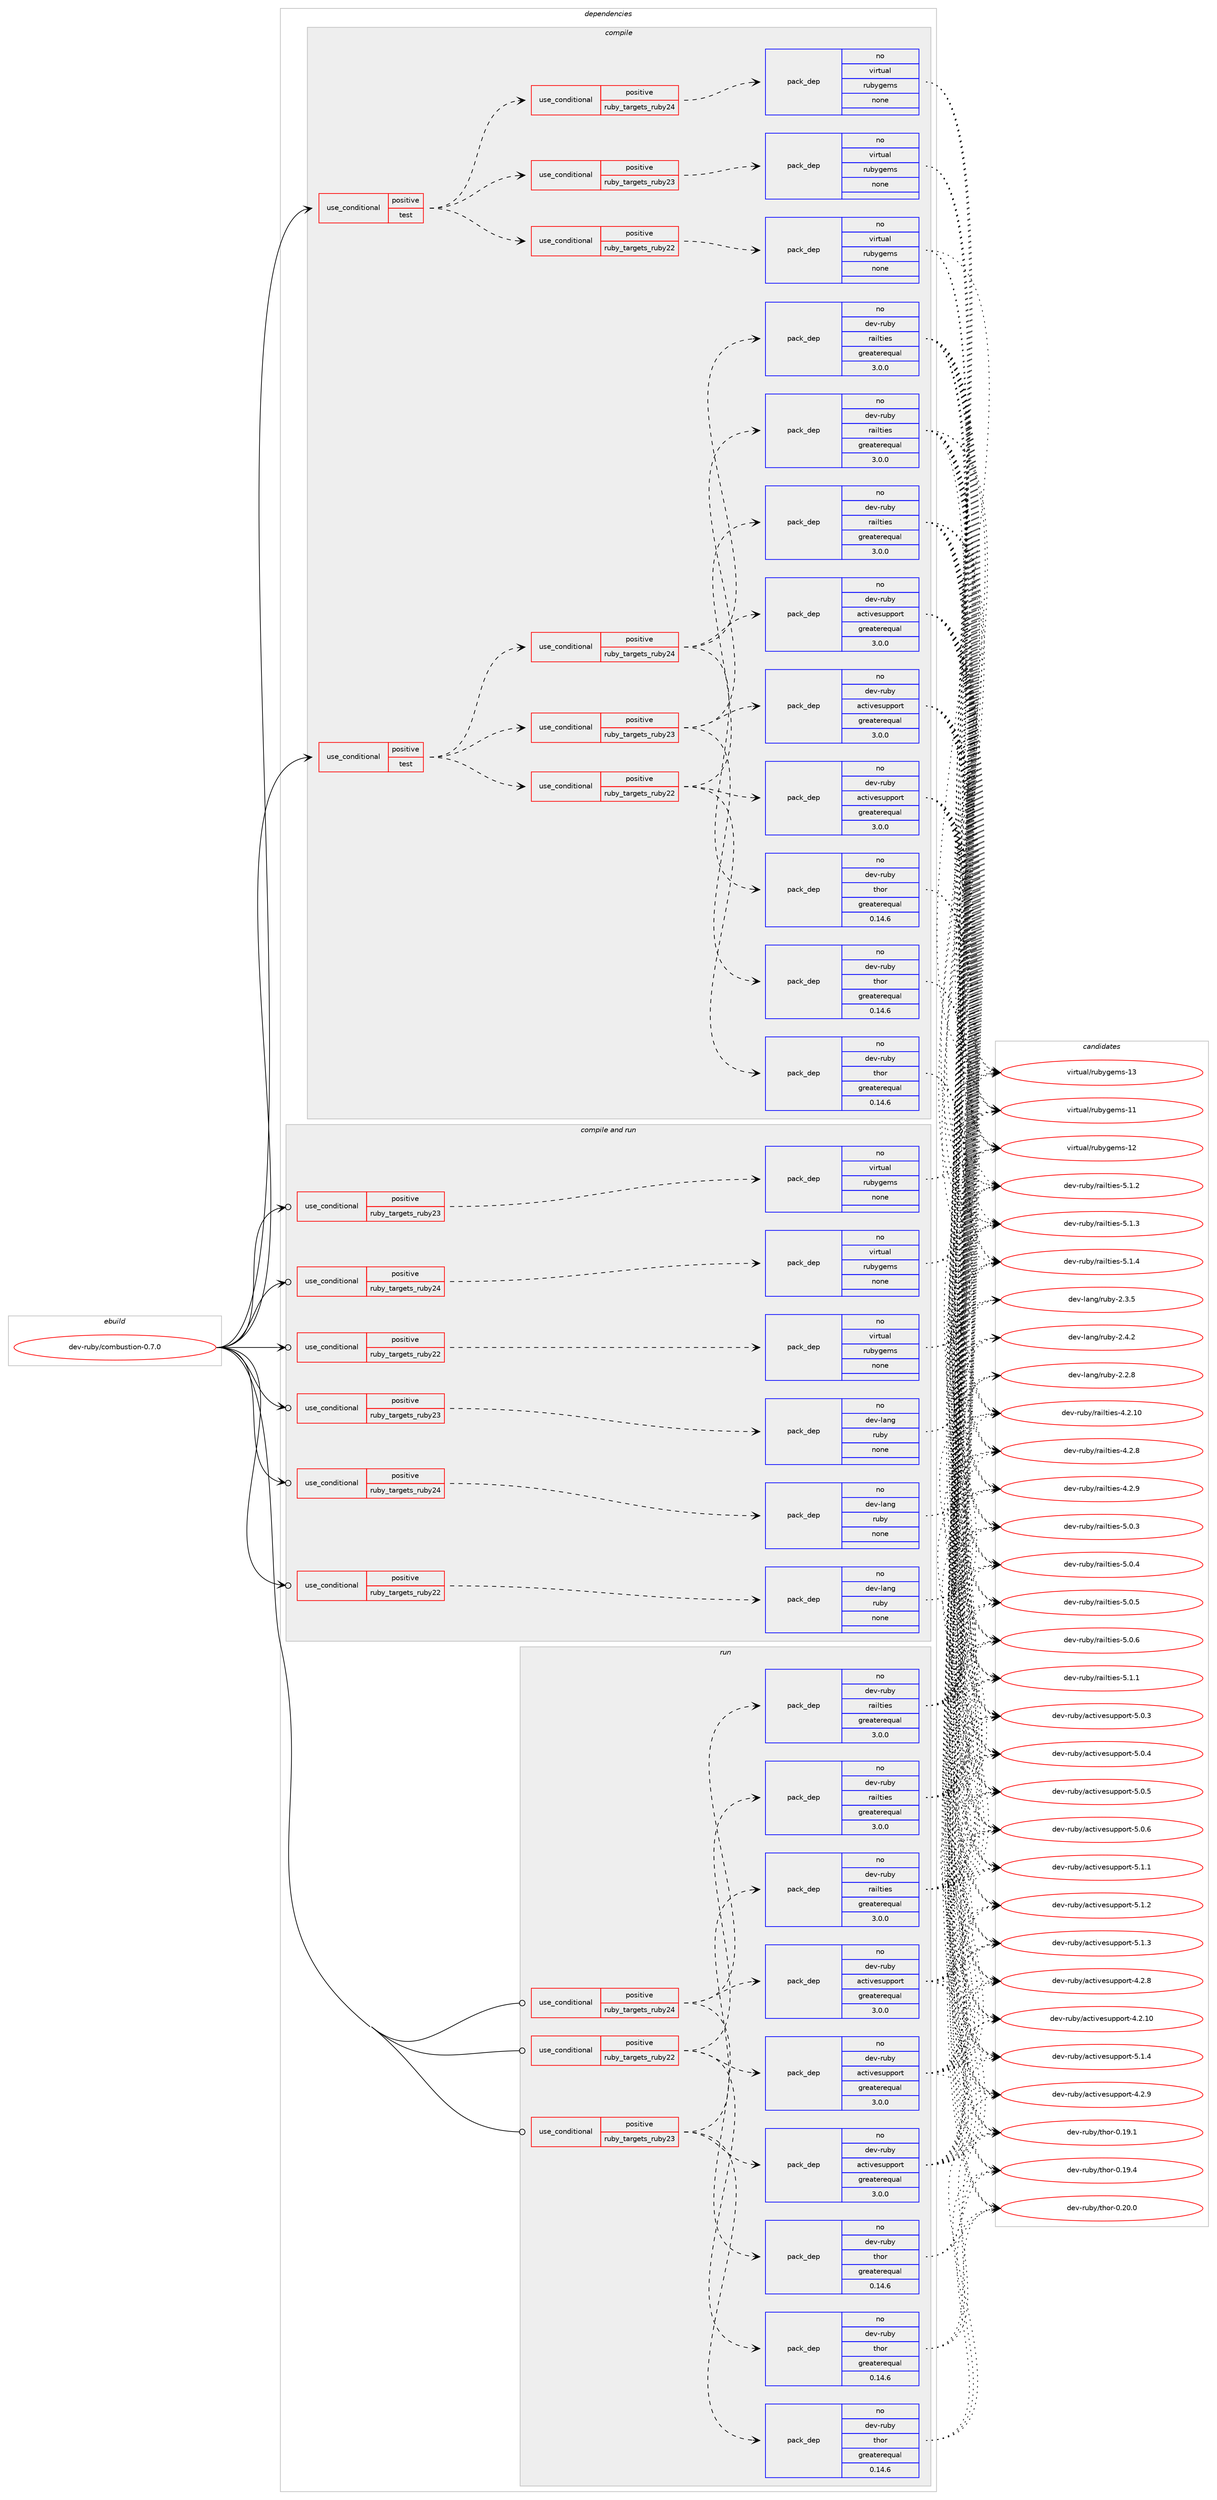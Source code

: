 digraph prolog {

# *************
# Graph options
# *************

newrank=true;
concentrate=true;
compound=true;
graph [rankdir=LR,fontname=Helvetica,fontsize=10,ranksep=1.5];#, ranksep=2.5, nodesep=0.2];
edge  [arrowhead=vee];
node  [fontname=Helvetica,fontsize=10];

# **********
# The ebuild
# **********

subgraph cluster_leftcol {
color=gray;
rank=same;
label=<<i>ebuild</i>>;
id [label="dev-ruby/combustion-0.7.0", color=red, width=4, href="../dev-ruby/combustion-0.7.0.svg"];
}

# ****************
# The dependencies
# ****************

subgraph cluster_midcol {
color=gray;
label=<<i>dependencies</i>>;
subgraph cluster_compile {
fillcolor="#eeeeee";
style=filled;
label=<<i>compile</i>>;
subgraph cond54588 {
dependency233951 [label=<<TABLE BORDER="0" CELLBORDER="1" CELLSPACING="0" CELLPADDING="4"><TR><TD ROWSPAN="3" CELLPADDING="10">use_conditional</TD></TR><TR><TD>positive</TD></TR><TR><TD>test</TD></TR></TABLE>>, shape=none, color=red];
subgraph cond54589 {
dependency233952 [label=<<TABLE BORDER="0" CELLBORDER="1" CELLSPACING="0" CELLPADDING="4"><TR><TD ROWSPAN="3" CELLPADDING="10">use_conditional</TD></TR><TR><TD>positive</TD></TR><TR><TD>ruby_targets_ruby22</TD></TR></TABLE>>, shape=none, color=red];
subgraph pack175289 {
dependency233953 [label=<<TABLE BORDER="0" CELLBORDER="1" CELLSPACING="0" CELLPADDING="4" WIDTH="220"><TR><TD ROWSPAN="6" CELLPADDING="30">pack_dep</TD></TR><TR><TD WIDTH="110">no</TD></TR><TR><TD>dev-ruby</TD></TR><TR><TD>activesupport</TD></TR><TR><TD>greaterequal</TD></TR><TR><TD>3.0.0</TD></TR></TABLE>>, shape=none, color=blue];
}
dependency233952:e -> dependency233953:w [weight=20,style="dashed",arrowhead="vee"];
subgraph pack175290 {
dependency233954 [label=<<TABLE BORDER="0" CELLBORDER="1" CELLSPACING="0" CELLPADDING="4" WIDTH="220"><TR><TD ROWSPAN="6" CELLPADDING="30">pack_dep</TD></TR><TR><TD WIDTH="110">no</TD></TR><TR><TD>dev-ruby</TD></TR><TR><TD>railties</TD></TR><TR><TD>greaterequal</TD></TR><TR><TD>3.0.0</TD></TR></TABLE>>, shape=none, color=blue];
}
dependency233952:e -> dependency233954:w [weight=20,style="dashed",arrowhead="vee"];
subgraph pack175291 {
dependency233955 [label=<<TABLE BORDER="0" CELLBORDER="1" CELLSPACING="0" CELLPADDING="4" WIDTH="220"><TR><TD ROWSPAN="6" CELLPADDING="30">pack_dep</TD></TR><TR><TD WIDTH="110">no</TD></TR><TR><TD>dev-ruby</TD></TR><TR><TD>thor</TD></TR><TR><TD>greaterequal</TD></TR><TR><TD>0.14.6</TD></TR></TABLE>>, shape=none, color=blue];
}
dependency233952:e -> dependency233955:w [weight=20,style="dashed",arrowhead="vee"];
}
dependency233951:e -> dependency233952:w [weight=20,style="dashed",arrowhead="vee"];
subgraph cond54590 {
dependency233956 [label=<<TABLE BORDER="0" CELLBORDER="1" CELLSPACING="0" CELLPADDING="4"><TR><TD ROWSPAN="3" CELLPADDING="10">use_conditional</TD></TR><TR><TD>positive</TD></TR><TR><TD>ruby_targets_ruby23</TD></TR></TABLE>>, shape=none, color=red];
subgraph pack175292 {
dependency233957 [label=<<TABLE BORDER="0" CELLBORDER="1" CELLSPACING="0" CELLPADDING="4" WIDTH="220"><TR><TD ROWSPAN="6" CELLPADDING="30">pack_dep</TD></TR><TR><TD WIDTH="110">no</TD></TR><TR><TD>dev-ruby</TD></TR><TR><TD>activesupport</TD></TR><TR><TD>greaterequal</TD></TR><TR><TD>3.0.0</TD></TR></TABLE>>, shape=none, color=blue];
}
dependency233956:e -> dependency233957:w [weight=20,style="dashed",arrowhead="vee"];
subgraph pack175293 {
dependency233958 [label=<<TABLE BORDER="0" CELLBORDER="1" CELLSPACING="0" CELLPADDING="4" WIDTH="220"><TR><TD ROWSPAN="6" CELLPADDING="30">pack_dep</TD></TR><TR><TD WIDTH="110">no</TD></TR><TR><TD>dev-ruby</TD></TR><TR><TD>railties</TD></TR><TR><TD>greaterequal</TD></TR><TR><TD>3.0.0</TD></TR></TABLE>>, shape=none, color=blue];
}
dependency233956:e -> dependency233958:w [weight=20,style="dashed",arrowhead="vee"];
subgraph pack175294 {
dependency233959 [label=<<TABLE BORDER="0" CELLBORDER="1" CELLSPACING="0" CELLPADDING="4" WIDTH="220"><TR><TD ROWSPAN="6" CELLPADDING="30">pack_dep</TD></TR><TR><TD WIDTH="110">no</TD></TR><TR><TD>dev-ruby</TD></TR><TR><TD>thor</TD></TR><TR><TD>greaterequal</TD></TR><TR><TD>0.14.6</TD></TR></TABLE>>, shape=none, color=blue];
}
dependency233956:e -> dependency233959:w [weight=20,style="dashed",arrowhead="vee"];
}
dependency233951:e -> dependency233956:w [weight=20,style="dashed",arrowhead="vee"];
subgraph cond54591 {
dependency233960 [label=<<TABLE BORDER="0" CELLBORDER="1" CELLSPACING="0" CELLPADDING="4"><TR><TD ROWSPAN="3" CELLPADDING="10">use_conditional</TD></TR><TR><TD>positive</TD></TR><TR><TD>ruby_targets_ruby24</TD></TR></TABLE>>, shape=none, color=red];
subgraph pack175295 {
dependency233961 [label=<<TABLE BORDER="0" CELLBORDER="1" CELLSPACING="0" CELLPADDING="4" WIDTH="220"><TR><TD ROWSPAN="6" CELLPADDING="30">pack_dep</TD></TR><TR><TD WIDTH="110">no</TD></TR><TR><TD>dev-ruby</TD></TR><TR><TD>activesupport</TD></TR><TR><TD>greaterequal</TD></TR><TR><TD>3.0.0</TD></TR></TABLE>>, shape=none, color=blue];
}
dependency233960:e -> dependency233961:w [weight=20,style="dashed",arrowhead="vee"];
subgraph pack175296 {
dependency233962 [label=<<TABLE BORDER="0" CELLBORDER="1" CELLSPACING="0" CELLPADDING="4" WIDTH="220"><TR><TD ROWSPAN="6" CELLPADDING="30">pack_dep</TD></TR><TR><TD WIDTH="110">no</TD></TR><TR><TD>dev-ruby</TD></TR><TR><TD>railties</TD></TR><TR><TD>greaterequal</TD></TR><TR><TD>3.0.0</TD></TR></TABLE>>, shape=none, color=blue];
}
dependency233960:e -> dependency233962:w [weight=20,style="dashed",arrowhead="vee"];
subgraph pack175297 {
dependency233963 [label=<<TABLE BORDER="0" CELLBORDER="1" CELLSPACING="0" CELLPADDING="4" WIDTH="220"><TR><TD ROWSPAN="6" CELLPADDING="30">pack_dep</TD></TR><TR><TD WIDTH="110">no</TD></TR><TR><TD>dev-ruby</TD></TR><TR><TD>thor</TD></TR><TR><TD>greaterequal</TD></TR><TR><TD>0.14.6</TD></TR></TABLE>>, shape=none, color=blue];
}
dependency233960:e -> dependency233963:w [weight=20,style="dashed",arrowhead="vee"];
}
dependency233951:e -> dependency233960:w [weight=20,style="dashed",arrowhead="vee"];
}
id:e -> dependency233951:w [weight=20,style="solid",arrowhead="vee"];
subgraph cond54592 {
dependency233964 [label=<<TABLE BORDER="0" CELLBORDER="1" CELLSPACING="0" CELLPADDING="4"><TR><TD ROWSPAN="3" CELLPADDING="10">use_conditional</TD></TR><TR><TD>positive</TD></TR><TR><TD>test</TD></TR></TABLE>>, shape=none, color=red];
subgraph cond54593 {
dependency233965 [label=<<TABLE BORDER="0" CELLBORDER="1" CELLSPACING="0" CELLPADDING="4"><TR><TD ROWSPAN="3" CELLPADDING="10">use_conditional</TD></TR><TR><TD>positive</TD></TR><TR><TD>ruby_targets_ruby22</TD></TR></TABLE>>, shape=none, color=red];
subgraph pack175298 {
dependency233966 [label=<<TABLE BORDER="0" CELLBORDER="1" CELLSPACING="0" CELLPADDING="4" WIDTH="220"><TR><TD ROWSPAN="6" CELLPADDING="30">pack_dep</TD></TR><TR><TD WIDTH="110">no</TD></TR><TR><TD>virtual</TD></TR><TR><TD>rubygems</TD></TR><TR><TD>none</TD></TR><TR><TD></TD></TR></TABLE>>, shape=none, color=blue];
}
dependency233965:e -> dependency233966:w [weight=20,style="dashed",arrowhead="vee"];
}
dependency233964:e -> dependency233965:w [weight=20,style="dashed",arrowhead="vee"];
subgraph cond54594 {
dependency233967 [label=<<TABLE BORDER="0" CELLBORDER="1" CELLSPACING="0" CELLPADDING="4"><TR><TD ROWSPAN="3" CELLPADDING="10">use_conditional</TD></TR><TR><TD>positive</TD></TR><TR><TD>ruby_targets_ruby23</TD></TR></TABLE>>, shape=none, color=red];
subgraph pack175299 {
dependency233968 [label=<<TABLE BORDER="0" CELLBORDER="1" CELLSPACING="0" CELLPADDING="4" WIDTH="220"><TR><TD ROWSPAN="6" CELLPADDING="30">pack_dep</TD></TR><TR><TD WIDTH="110">no</TD></TR><TR><TD>virtual</TD></TR><TR><TD>rubygems</TD></TR><TR><TD>none</TD></TR><TR><TD></TD></TR></TABLE>>, shape=none, color=blue];
}
dependency233967:e -> dependency233968:w [weight=20,style="dashed",arrowhead="vee"];
}
dependency233964:e -> dependency233967:w [weight=20,style="dashed",arrowhead="vee"];
subgraph cond54595 {
dependency233969 [label=<<TABLE BORDER="0" CELLBORDER="1" CELLSPACING="0" CELLPADDING="4"><TR><TD ROWSPAN="3" CELLPADDING="10">use_conditional</TD></TR><TR><TD>positive</TD></TR><TR><TD>ruby_targets_ruby24</TD></TR></TABLE>>, shape=none, color=red];
subgraph pack175300 {
dependency233970 [label=<<TABLE BORDER="0" CELLBORDER="1" CELLSPACING="0" CELLPADDING="4" WIDTH="220"><TR><TD ROWSPAN="6" CELLPADDING="30">pack_dep</TD></TR><TR><TD WIDTH="110">no</TD></TR><TR><TD>virtual</TD></TR><TR><TD>rubygems</TD></TR><TR><TD>none</TD></TR><TR><TD></TD></TR></TABLE>>, shape=none, color=blue];
}
dependency233969:e -> dependency233970:w [weight=20,style="dashed",arrowhead="vee"];
}
dependency233964:e -> dependency233969:w [weight=20,style="dashed",arrowhead="vee"];
}
id:e -> dependency233964:w [weight=20,style="solid",arrowhead="vee"];
}
subgraph cluster_compileandrun {
fillcolor="#eeeeee";
style=filled;
label=<<i>compile and run</i>>;
subgraph cond54596 {
dependency233971 [label=<<TABLE BORDER="0" CELLBORDER="1" CELLSPACING="0" CELLPADDING="4"><TR><TD ROWSPAN="3" CELLPADDING="10">use_conditional</TD></TR><TR><TD>positive</TD></TR><TR><TD>ruby_targets_ruby22</TD></TR></TABLE>>, shape=none, color=red];
subgraph pack175301 {
dependency233972 [label=<<TABLE BORDER="0" CELLBORDER="1" CELLSPACING="0" CELLPADDING="4" WIDTH="220"><TR><TD ROWSPAN="6" CELLPADDING="30">pack_dep</TD></TR><TR><TD WIDTH="110">no</TD></TR><TR><TD>dev-lang</TD></TR><TR><TD>ruby</TD></TR><TR><TD>none</TD></TR><TR><TD></TD></TR></TABLE>>, shape=none, color=blue];
}
dependency233971:e -> dependency233972:w [weight=20,style="dashed",arrowhead="vee"];
}
id:e -> dependency233971:w [weight=20,style="solid",arrowhead="odotvee"];
subgraph cond54597 {
dependency233973 [label=<<TABLE BORDER="0" CELLBORDER="1" CELLSPACING="0" CELLPADDING="4"><TR><TD ROWSPAN="3" CELLPADDING="10">use_conditional</TD></TR><TR><TD>positive</TD></TR><TR><TD>ruby_targets_ruby22</TD></TR></TABLE>>, shape=none, color=red];
subgraph pack175302 {
dependency233974 [label=<<TABLE BORDER="0" CELLBORDER="1" CELLSPACING="0" CELLPADDING="4" WIDTH="220"><TR><TD ROWSPAN="6" CELLPADDING="30">pack_dep</TD></TR><TR><TD WIDTH="110">no</TD></TR><TR><TD>virtual</TD></TR><TR><TD>rubygems</TD></TR><TR><TD>none</TD></TR><TR><TD></TD></TR></TABLE>>, shape=none, color=blue];
}
dependency233973:e -> dependency233974:w [weight=20,style="dashed",arrowhead="vee"];
}
id:e -> dependency233973:w [weight=20,style="solid",arrowhead="odotvee"];
subgraph cond54598 {
dependency233975 [label=<<TABLE BORDER="0" CELLBORDER="1" CELLSPACING="0" CELLPADDING="4"><TR><TD ROWSPAN="3" CELLPADDING="10">use_conditional</TD></TR><TR><TD>positive</TD></TR><TR><TD>ruby_targets_ruby23</TD></TR></TABLE>>, shape=none, color=red];
subgraph pack175303 {
dependency233976 [label=<<TABLE BORDER="0" CELLBORDER="1" CELLSPACING="0" CELLPADDING="4" WIDTH="220"><TR><TD ROWSPAN="6" CELLPADDING="30">pack_dep</TD></TR><TR><TD WIDTH="110">no</TD></TR><TR><TD>dev-lang</TD></TR><TR><TD>ruby</TD></TR><TR><TD>none</TD></TR><TR><TD></TD></TR></TABLE>>, shape=none, color=blue];
}
dependency233975:e -> dependency233976:w [weight=20,style="dashed",arrowhead="vee"];
}
id:e -> dependency233975:w [weight=20,style="solid",arrowhead="odotvee"];
subgraph cond54599 {
dependency233977 [label=<<TABLE BORDER="0" CELLBORDER="1" CELLSPACING="0" CELLPADDING="4"><TR><TD ROWSPAN="3" CELLPADDING="10">use_conditional</TD></TR><TR><TD>positive</TD></TR><TR><TD>ruby_targets_ruby23</TD></TR></TABLE>>, shape=none, color=red];
subgraph pack175304 {
dependency233978 [label=<<TABLE BORDER="0" CELLBORDER="1" CELLSPACING="0" CELLPADDING="4" WIDTH="220"><TR><TD ROWSPAN="6" CELLPADDING="30">pack_dep</TD></TR><TR><TD WIDTH="110">no</TD></TR><TR><TD>virtual</TD></TR><TR><TD>rubygems</TD></TR><TR><TD>none</TD></TR><TR><TD></TD></TR></TABLE>>, shape=none, color=blue];
}
dependency233977:e -> dependency233978:w [weight=20,style="dashed",arrowhead="vee"];
}
id:e -> dependency233977:w [weight=20,style="solid",arrowhead="odotvee"];
subgraph cond54600 {
dependency233979 [label=<<TABLE BORDER="0" CELLBORDER="1" CELLSPACING="0" CELLPADDING="4"><TR><TD ROWSPAN="3" CELLPADDING="10">use_conditional</TD></TR><TR><TD>positive</TD></TR><TR><TD>ruby_targets_ruby24</TD></TR></TABLE>>, shape=none, color=red];
subgraph pack175305 {
dependency233980 [label=<<TABLE BORDER="0" CELLBORDER="1" CELLSPACING="0" CELLPADDING="4" WIDTH="220"><TR><TD ROWSPAN="6" CELLPADDING="30">pack_dep</TD></TR><TR><TD WIDTH="110">no</TD></TR><TR><TD>dev-lang</TD></TR><TR><TD>ruby</TD></TR><TR><TD>none</TD></TR><TR><TD></TD></TR></TABLE>>, shape=none, color=blue];
}
dependency233979:e -> dependency233980:w [weight=20,style="dashed",arrowhead="vee"];
}
id:e -> dependency233979:w [weight=20,style="solid",arrowhead="odotvee"];
subgraph cond54601 {
dependency233981 [label=<<TABLE BORDER="0" CELLBORDER="1" CELLSPACING="0" CELLPADDING="4"><TR><TD ROWSPAN="3" CELLPADDING="10">use_conditional</TD></TR><TR><TD>positive</TD></TR><TR><TD>ruby_targets_ruby24</TD></TR></TABLE>>, shape=none, color=red];
subgraph pack175306 {
dependency233982 [label=<<TABLE BORDER="0" CELLBORDER="1" CELLSPACING="0" CELLPADDING="4" WIDTH="220"><TR><TD ROWSPAN="6" CELLPADDING="30">pack_dep</TD></TR><TR><TD WIDTH="110">no</TD></TR><TR><TD>virtual</TD></TR><TR><TD>rubygems</TD></TR><TR><TD>none</TD></TR><TR><TD></TD></TR></TABLE>>, shape=none, color=blue];
}
dependency233981:e -> dependency233982:w [weight=20,style="dashed",arrowhead="vee"];
}
id:e -> dependency233981:w [weight=20,style="solid",arrowhead="odotvee"];
}
subgraph cluster_run {
fillcolor="#eeeeee";
style=filled;
label=<<i>run</i>>;
subgraph cond54602 {
dependency233983 [label=<<TABLE BORDER="0" CELLBORDER="1" CELLSPACING="0" CELLPADDING="4"><TR><TD ROWSPAN="3" CELLPADDING="10">use_conditional</TD></TR><TR><TD>positive</TD></TR><TR><TD>ruby_targets_ruby22</TD></TR></TABLE>>, shape=none, color=red];
subgraph pack175307 {
dependency233984 [label=<<TABLE BORDER="0" CELLBORDER="1" CELLSPACING="0" CELLPADDING="4" WIDTH="220"><TR><TD ROWSPAN="6" CELLPADDING="30">pack_dep</TD></TR><TR><TD WIDTH="110">no</TD></TR><TR><TD>dev-ruby</TD></TR><TR><TD>activesupport</TD></TR><TR><TD>greaterequal</TD></TR><TR><TD>3.0.0</TD></TR></TABLE>>, shape=none, color=blue];
}
dependency233983:e -> dependency233984:w [weight=20,style="dashed",arrowhead="vee"];
subgraph pack175308 {
dependency233985 [label=<<TABLE BORDER="0" CELLBORDER="1" CELLSPACING="0" CELLPADDING="4" WIDTH="220"><TR><TD ROWSPAN="6" CELLPADDING="30">pack_dep</TD></TR><TR><TD WIDTH="110">no</TD></TR><TR><TD>dev-ruby</TD></TR><TR><TD>railties</TD></TR><TR><TD>greaterequal</TD></TR><TR><TD>3.0.0</TD></TR></TABLE>>, shape=none, color=blue];
}
dependency233983:e -> dependency233985:w [weight=20,style="dashed",arrowhead="vee"];
subgraph pack175309 {
dependency233986 [label=<<TABLE BORDER="0" CELLBORDER="1" CELLSPACING="0" CELLPADDING="4" WIDTH="220"><TR><TD ROWSPAN="6" CELLPADDING="30">pack_dep</TD></TR><TR><TD WIDTH="110">no</TD></TR><TR><TD>dev-ruby</TD></TR><TR><TD>thor</TD></TR><TR><TD>greaterequal</TD></TR><TR><TD>0.14.6</TD></TR></TABLE>>, shape=none, color=blue];
}
dependency233983:e -> dependency233986:w [weight=20,style="dashed",arrowhead="vee"];
}
id:e -> dependency233983:w [weight=20,style="solid",arrowhead="odot"];
subgraph cond54603 {
dependency233987 [label=<<TABLE BORDER="0" CELLBORDER="1" CELLSPACING="0" CELLPADDING="4"><TR><TD ROWSPAN="3" CELLPADDING="10">use_conditional</TD></TR><TR><TD>positive</TD></TR><TR><TD>ruby_targets_ruby23</TD></TR></TABLE>>, shape=none, color=red];
subgraph pack175310 {
dependency233988 [label=<<TABLE BORDER="0" CELLBORDER="1" CELLSPACING="0" CELLPADDING="4" WIDTH="220"><TR><TD ROWSPAN="6" CELLPADDING="30">pack_dep</TD></TR><TR><TD WIDTH="110">no</TD></TR><TR><TD>dev-ruby</TD></TR><TR><TD>activesupport</TD></TR><TR><TD>greaterequal</TD></TR><TR><TD>3.0.0</TD></TR></TABLE>>, shape=none, color=blue];
}
dependency233987:e -> dependency233988:w [weight=20,style="dashed",arrowhead="vee"];
subgraph pack175311 {
dependency233989 [label=<<TABLE BORDER="0" CELLBORDER="1" CELLSPACING="0" CELLPADDING="4" WIDTH="220"><TR><TD ROWSPAN="6" CELLPADDING="30">pack_dep</TD></TR><TR><TD WIDTH="110">no</TD></TR><TR><TD>dev-ruby</TD></TR><TR><TD>railties</TD></TR><TR><TD>greaterequal</TD></TR><TR><TD>3.0.0</TD></TR></TABLE>>, shape=none, color=blue];
}
dependency233987:e -> dependency233989:w [weight=20,style="dashed",arrowhead="vee"];
subgraph pack175312 {
dependency233990 [label=<<TABLE BORDER="0" CELLBORDER="1" CELLSPACING="0" CELLPADDING="4" WIDTH="220"><TR><TD ROWSPAN="6" CELLPADDING="30">pack_dep</TD></TR><TR><TD WIDTH="110">no</TD></TR><TR><TD>dev-ruby</TD></TR><TR><TD>thor</TD></TR><TR><TD>greaterequal</TD></TR><TR><TD>0.14.6</TD></TR></TABLE>>, shape=none, color=blue];
}
dependency233987:e -> dependency233990:w [weight=20,style="dashed",arrowhead="vee"];
}
id:e -> dependency233987:w [weight=20,style="solid",arrowhead="odot"];
subgraph cond54604 {
dependency233991 [label=<<TABLE BORDER="0" CELLBORDER="1" CELLSPACING="0" CELLPADDING="4"><TR><TD ROWSPAN="3" CELLPADDING="10">use_conditional</TD></TR><TR><TD>positive</TD></TR><TR><TD>ruby_targets_ruby24</TD></TR></TABLE>>, shape=none, color=red];
subgraph pack175313 {
dependency233992 [label=<<TABLE BORDER="0" CELLBORDER="1" CELLSPACING="0" CELLPADDING="4" WIDTH="220"><TR><TD ROWSPAN="6" CELLPADDING="30">pack_dep</TD></TR><TR><TD WIDTH="110">no</TD></TR><TR><TD>dev-ruby</TD></TR><TR><TD>activesupport</TD></TR><TR><TD>greaterequal</TD></TR><TR><TD>3.0.0</TD></TR></TABLE>>, shape=none, color=blue];
}
dependency233991:e -> dependency233992:w [weight=20,style="dashed",arrowhead="vee"];
subgraph pack175314 {
dependency233993 [label=<<TABLE BORDER="0" CELLBORDER="1" CELLSPACING="0" CELLPADDING="4" WIDTH="220"><TR><TD ROWSPAN="6" CELLPADDING="30">pack_dep</TD></TR><TR><TD WIDTH="110">no</TD></TR><TR><TD>dev-ruby</TD></TR><TR><TD>railties</TD></TR><TR><TD>greaterequal</TD></TR><TR><TD>3.0.0</TD></TR></TABLE>>, shape=none, color=blue];
}
dependency233991:e -> dependency233993:w [weight=20,style="dashed",arrowhead="vee"];
subgraph pack175315 {
dependency233994 [label=<<TABLE BORDER="0" CELLBORDER="1" CELLSPACING="0" CELLPADDING="4" WIDTH="220"><TR><TD ROWSPAN="6" CELLPADDING="30">pack_dep</TD></TR><TR><TD WIDTH="110">no</TD></TR><TR><TD>dev-ruby</TD></TR><TR><TD>thor</TD></TR><TR><TD>greaterequal</TD></TR><TR><TD>0.14.6</TD></TR></TABLE>>, shape=none, color=blue];
}
dependency233991:e -> dependency233994:w [weight=20,style="dashed",arrowhead="vee"];
}
id:e -> dependency233991:w [weight=20,style="solid",arrowhead="odot"];
}
}

# **************
# The candidates
# **************

subgraph cluster_choices {
rank=same;
color=gray;
label=<<i>candidates</i>>;

subgraph choice175289 {
color=black;
nodesep=1;
choice100101118451141179812147979911610511810111511711211211111411645524650464948 [label="dev-ruby/activesupport-4.2.10", color=red, width=4,href="../dev-ruby/activesupport-4.2.10.svg"];
choice1001011184511411798121479799116105118101115117112112111114116455246504656 [label="dev-ruby/activesupport-4.2.8", color=red, width=4,href="../dev-ruby/activesupport-4.2.8.svg"];
choice1001011184511411798121479799116105118101115117112112111114116455246504657 [label="dev-ruby/activesupport-4.2.9", color=red, width=4,href="../dev-ruby/activesupport-4.2.9.svg"];
choice1001011184511411798121479799116105118101115117112112111114116455346484651 [label="dev-ruby/activesupport-5.0.3", color=red, width=4,href="../dev-ruby/activesupport-5.0.3.svg"];
choice1001011184511411798121479799116105118101115117112112111114116455346484652 [label="dev-ruby/activesupport-5.0.4", color=red, width=4,href="../dev-ruby/activesupport-5.0.4.svg"];
choice1001011184511411798121479799116105118101115117112112111114116455346484653 [label="dev-ruby/activesupport-5.0.5", color=red, width=4,href="../dev-ruby/activesupport-5.0.5.svg"];
choice1001011184511411798121479799116105118101115117112112111114116455346484654 [label="dev-ruby/activesupport-5.0.6", color=red, width=4,href="../dev-ruby/activesupport-5.0.6.svg"];
choice1001011184511411798121479799116105118101115117112112111114116455346494649 [label="dev-ruby/activesupport-5.1.1", color=red, width=4,href="../dev-ruby/activesupport-5.1.1.svg"];
choice1001011184511411798121479799116105118101115117112112111114116455346494650 [label="dev-ruby/activesupport-5.1.2", color=red, width=4,href="../dev-ruby/activesupport-5.1.2.svg"];
choice1001011184511411798121479799116105118101115117112112111114116455346494651 [label="dev-ruby/activesupport-5.1.3", color=red, width=4,href="../dev-ruby/activesupport-5.1.3.svg"];
choice1001011184511411798121479799116105118101115117112112111114116455346494652 [label="dev-ruby/activesupport-5.1.4", color=red, width=4,href="../dev-ruby/activesupport-5.1.4.svg"];
dependency233953:e -> choice100101118451141179812147979911610511810111511711211211111411645524650464948:w [style=dotted,weight="100"];
dependency233953:e -> choice1001011184511411798121479799116105118101115117112112111114116455246504656:w [style=dotted,weight="100"];
dependency233953:e -> choice1001011184511411798121479799116105118101115117112112111114116455246504657:w [style=dotted,weight="100"];
dependency233953:e -> choice1001011184511411798121479799116105118101115117112112111114116455346484651:w [style=dotted,weight="100"];
dependency233953:e -> choice1001011184511411798121479799116105118101115117112112111114116455346484652:w [style=dotted,weight="100"];
dependency233953:e -> choice1001011184511411798121479799116105118101115117112112111114116455346484653:w [style=dotted,weight="100"];
dependency233953:e -> choice1001011184511411798121479799116105118101115117112112111114116455346484654:w [style=dotted,weight="100"];
dependency233953:e -> choice1001011184511411798121479799116105118101115117112112111114116455346494649:w [style=dotted,weight="100"];
dependency233953:e -> choice1001011184511411798121479799116105118101115117112112111114116455346494650:w [style=dotted,weight="100"];
dependency233953:e -> choice1001011184511411798121479799116105118101115117112112111114116455346494651:w [style=dotted,weight="100"];
dependency233953:e -> choice1001011184511411798121479799116105118101115117112112111114116455346494652:w [style=dotted,weight="100"];
}
subgraph choice175290 {
color=black;
nodesep=1;
choice1001011184511411798121471149710510811610510111545524650464948 [label="dev-ruby/railties-4.2.10", color=red, width=4,href="../dev-ruby/railties-4.2.10.svg"];
choice10010111845114117981214711497105108116105101115455246504656 [label="dev-ruby/railties-4.2.8", color=red, width=4,href="../dev-ruby/railties-4.2.8.svg"];
choice10010111845114117981214711497105108116105101115455246504657 [label="dev-ruby/railties-4.2.9", color=red, width=4,href="../dev-ruby/railties-4.2.9.svg"];
choice10010111845114117981214711497105108116105101115455346484651 [label="dev-ruby/railties-5.0.3", color=red, width=4,href="../dev-ruby/railties-5.0.3.svg"];
choice10010111845114117981214711497105108116105101115455346484652 [label="dev-ruby/railties-5.0.4", color=red, width=4,href="../dev-ruby/railties-5.0.4.svg"];
choice10010111845114117981214711497105108116105101115455346484653 [label="dev-ruby/railties-5.0.5", color=red, width=4,href="../dev-ruby/railties-5.0.5.svg"];
choice10010111845114117981214711497105108116105101115455346484654 [label="dev-ruby/railties-5.0.6", color=red, width=4,href="../dev-ruby/railties-5.0.6.svg"];
choice10010111845114117981214711497105108116105101115455346494649 [label="dev-ruby/railties-5.1.1", color=red, width=4,href="../dev-ruby/railties-5.1.1.svg"];
choice10010111845114117981214711497105108116105101115455346494650 [label="dev-ruby/railties-5.1.2", color=red, width=4,href="../dev-ruby/railties-5.1.2.svg"];
choice10010111845114117981214711497105108116105101115455346494651 [label="dev-ruby/railties-5.1.3", color=red, width=4,href="../dev-ruby/railties-5.1.3.svg"];
choice10010111845114117981214711497105108116105101115455346494652 [label="dev-ruby/railties-5.1.4", color=red, width=4,href="../dev-ruby/railties-5.1.4.svg"];
dependency233954:e -> choice1001011184511411798121471149710510811610510111545524650464948:w [style=dotted,weight="100"];
dependency233954:e -> choice10010111845114117981214711497105108116105101115455246504656:w [style=dotted,weight="100"];
dependency233954:e -> choice10010111845114117981214711497105108116105101115455246504657:w [style=dotted,weight="100"];
dependency233954:e -> choice10010111845114117981214711497105108116105101115455346484651:w [style=dotted,weight="100"];
dependency233954:e -> choice10010111845114117981214711497105108116105101115455346484652:w [style=dotted,weight="100"];
dependency233954:e -> choice10010111845114117981214711497105108116105101115455346484653:w [style=dotted,weight="100"];
dependency233954:e -> choice10010111845114117981214711497105108116105101115455346484654:w [style=dotted,weight="100"];
dependency233954:e -> choice10010111845114117981214711497105108116105101115455346494649:w [style=dotted,weight="100"];
dependency233954:e -> choice10010111845114117981214711497105108116105101115455346494650:w [style=dotted,weight="100"];
dependency233954:e -> choice10010111845114117981214711497105108116105101115455346494651:w [style=dotted,weight="100"];
dependency233954:e -> choice10010111845114117981214711497105108116105101115455346494652:w [style=dotted,weight="100"];
}
subgraph choice175291 {
color=black;
nodesep=1;
choice10010111845114117981214711610411111445484649574649 [label="dev-ruby/thor-0.19.1", color=red, width=4,href="../dev-ruby/thor-0.19.1.svg"];
choice10010111845114117981214711610411111445484649574652 [label="dev-ruby/thor-0.19.4", color=red, width=4,href="../dev-ruby/thor-0.19.4.svg"];
choice10010111845114117981214711610411111445484650484648 [label="dev-ruby/thor-0.20.0", color=red, width=4,href="../dev-ruby/thor-0.20.0.svg"];
dependency233955:e -> choice10010111845114117981214711610411111445484649574649:w [style=dotted,weight="100"];
dependency233955:e -> choice10010111845114117981214711610411111445484649574652:w [style=dotted,weight="100"];
dependency233955:e -> choice10010111845114117981214711610411111445484650484648:w [style=dotted,weight="100"];
}
subgraph choice175292 {
color=black;
nodesep=1;
choice100101118451141179812147979911610511810111511711211211111411645524650464948 [label="dev-ruby/activesupport-4.2.10", color=red, width=4,href="../dev-ruby/activesupport-4.2.10.svg"];
choice1001011184511411798121479799116105118101115117112112111114116455246504656 [label="dev-ruby/activesupport-4.2.8", color=red, width=4,href="../dev-ruby/activesupport-4.2.8.svg"];
choice1001011184511411798121479799116105118101115117112112111114116455246504657 [label="dev-ruby/activesupport-4.2.9", color=red, width=4,href="../dev-ruby/activesupport-4.2.9.svg"];
choice1001011184511411798121479799116105118101115117112112111114116455346484651 [label="dev-ruby/activesupport-5.0.3", color=red, width=4,href="../dev-ruby/activesupport-5.0.3.svg"];
choice1001011184511411798121479799116105118101115117112112111114116455346484652 [label="dev-ruby/activesupport-5.0.4", color=red, width=4,href="../dev-ruby/activesupport-5.0.4.svg"];
choice1001011184511411798121479799116105118101115117112112111114116455346484653 [label="dev-ruby/activesupport-5.0.5", color=red, width=4,href="../dev-ruby/activesupport-5.0.5.svg"];
choice1001011184511411798121479799116105118101115117112112111114116455346484654 [label="dev-ruby/activesupport-5.0.6", color=red, width=4,href="../dev-ruby/activesupport-5.0.6.svg"];
choice1001011184511411798121479799116105118101115117112112111114116455346494649 [label="dev-ruby/activesupport-5.1.1", color=red, width=4,href="../dev-ruby/activesupport-5.1.1.svg"];
choice1001011184511411798121479799116105118101115117112112111114116455346494650 [label="dev-ruby/activesupport-5.1.2", color=red, width=4,href="../dev-ruby/activesupport-5.1.2.svg"];
choice1001011184511411798121479799116105118101115117112112111114116455346494651 [label="dev-ruby/activesupport-5.1.3", color=red, width=4,href="../dev-ruby/activesupport-5.1.3.svg"];
choice1001011184511411798121479799116105118101115117112112111114116455346494652 [label="dev-ruby/activesupport-5.1.4", color=red, width=4,href="../dev-ruby/activesupport-5.1.4.svg"];
dependency233957:e -> choice100101118451141179812147979911610511810111511711211211111411645524650464948:w [style=dotted,weight="100"];
dependency233957:e -> choice1001011184511411798121479799116105118101115117112112111114116455246504656:w [style=dotted,weight="100"];
dependency233957:e -> choice1001011184511411798121479799116105118101115117112112111114116455246504657:w [style=dotted,weight="100"];
dependency233957:e -> choice1001011184511411798121479799116105118101115117112112111114116455346484651:w [style=dotted,weight="100"];
dependency233957:e -> choice1001011184511411798121479799116105118101115117112112111114116455346484652:w [style=dotted,weight="100"];
dependency233957:e -> choice1001011184511411798121479799116105118101115117112112111114116455346484653:w [style=dotted,weight="100"];
dependency233957:e -> choice1001011184511411798121479799116105118101115117112112111114116455346484654:w [style=dotted,weight="100"];
dependency233957:e -> choice1001011184511411798121479799116105118101115117112112111114116455346494649:w [style=dotted,weight="100"];
dependency233957:e -> choice1001011184511411798121479799116105118101115117112112111114116455346494650:w [style=dotted,weight="100"];
dependency233957:e -> choice1001011184511411798121479799116105118101115117112112111114116455346494651:w [style=dotted,weight="100"];
dependency233957:e -> choice1001011184511411798121479799116105118101115117112112111114116455346494652:w [style=dotted,weight="100"];
}
subgraph choice175293 {
color=black;
nodesep=1;
choice1001011184511411798121471149710510811610510111545524650464948 [label="dev-ruby/railties-4.2.10", color=red, width=4,href="../dev-ruby/railties-4.2.10.svg"];
choice10010111845114117981214711497105108116105101115455246504656 [label="dev-ruby/railties-4.2.8", color=red, width=4,href="../dev-ruby/railties-4.2.8.svg"];
choice10010111845114117981214711497105108116105101115455246504657 [label="dev-ruby/railties-4.2.9", color=red, width=4,href="../dev-ruby/railties-4.2.9.svg"];
choice10010111845114117981214711497105108116105101115455346484651 [label="dev-ruby/railties-5.0.3", color=red, width=4,href="../dev-ruby/railties-5.0.3.svg"];
choice10010111845114117981214711497105108116105101115455346484652 [label="dev-ruby/railties-5.0.4", color=red, width=4,href="../dev-ruby/railties-5.0.4.svg"];
choice10010111845114117981214711497105108116105101115455346484653 [label="dev-ruby/railties-5.0.5", color=red, width=4,href="../dev-ruby/railties-5.0.5.svg"];
choice10010111845114117981214711497105108116105101115455346484654 [label="dev-ruby/railties-5.0.6", color=red, width=4,href="../dev-ruby/railties-5.0.6.svg"];
choice10010111845114117981214711497105108116105101115455346494649 [label="dev-ruby/railties-5.1.1", color=red, width=4,href="../dev-ruby/railties-5.1.1.svg"];
choice10010111845114117981214711497105108116105101115455346494650 [label="dev-ruby/railties-5.1.2", color=red, width=4,href="../dev-ruby/railties-5.1.2.svg"];
choice10010111845114117981214711497105108116105101115455346494651 [label="dev-ruby/railties-5.1.3", color=red, width=4,href="../dev-ruby/railties-5.1.3.svg"];
choice10010111845114117981214711497105108116105101115455346494652 [label="dev-ruby/railties-5.1.4", color=red, width=4,href="../dev-ruby/railties-5.1.4.svg"];
dependency233958:e -> choice1001011184511411798121471149710510811610510111545524650464948:w [style=dotted,weight="100"];
dependency233958:e -> choice10010111845114117981214711497105108116105101115455246504656:w [style=dotted,weight="100"];
dependency233958:e -> choice10010111845114117981214711497105108116105101115455246504657:w [style=dotted,weight="100"];
dependency233958:e -> choice10010111845114117981214711497105108116105101115455346484651:w [style=dotted,weight="100"];
dependency233958:e -> choice10010111845114117981214711497105108116105101115455346484652:w [style=dotted,weight="100"];
dependency233958:e -> choice10010111845114117981214711497105108116105101115455346484653:w [style=dotted,weight="100"];
dependency233958:e -> choice10010111845114117981214711497105108116105101115455346484654:w [style=dotted,weight="100"];
dependency233958:e -> choice10010111845114117981214711497105108116105101115455346494649:w [style=dotted,weight="100"];
dependency233958:e -> choice10010111845114117981214711497105108116105101115455346494650:w [style=dotted,weight="100"];
dependency233958:e -> choice10010111845114117981214711497105108116105101115455346494651:w [style=dotted,weight="100"];
dependency233958:e -> choice10010111845114117981214711497105108116105101115455346494652:w [style=dotted,weight="100"];
}
subgraph choice175294 {
color=black;
nodesep=1;
choice10010111845114117981214711610411111445484649574649 [label="dev-ruby/thor-0.19.1", color=red, width=4,href="../dev-ruby/thor-0.19.1.svg"];
choice10010111845114117981214711610411111445484649574652 [label="dev-ruby/thor-0.19.4", color=red, width=4,href="../dev-ruby/thor-0.19.4.svg"];
choice10010111845114117981214711610411111445484650484648 [label="dev-ruby/thor-0.20.0", color=red, width=4,href="../dev-ruby/thor-0.20.0.svg"];
dependency233959:e -> choice10010111845114117981214711610411111445484649574649:w [style=dotted,weight="100"];
dependency233959:e -> choice10010111845114117981214711610411111445484649574652:w [style=dotted,weight="100"];
dependency233959:e -> choice10010111845114117981214711610411111445484650484648:w [style=dotted,weight="100"];
}
subgraph choice175295 {
color=black;
nodesep=1;
choice100101118451141179812147979911610511810111511711211211111411645524650464948 [label="dev-ruby/activesupport-4.2.10", color=red, width=4,href="../dev-ruby/activesupport-4.2.10.svg"];
choice1001011184511411798121479799116105118101115117112112111114116455246504656 [label="dev-ruby/activesupport-4.2.8", color=red, width=4,href="../dev-ruby/activesupport-4.2.8.svg"];
choice1001011184511411798121479799116105118101115117112112111114116455246504657 [label="dev-ruby/activesupport-4.2.9", color=red, width=4,href="../dev-ruby/activesupport-4.2.9.svg"];
choice1001011184511411798121479799116105118101115117112112111114116455346484651 [label="dev-ruby/activesupport-5.0.3", color=red, width=4,href="../dev-ruby/activesupport-5.0.3.svg"];
choice1001011184511411798121479799116105118101115117112112111114116455346484652 [label="dev-ruby/activesupport-5.0.4", color=red, width=4,href="../dev-ruby/activesupport-5.0.4.svg"];
choice1001011184511411798121479799116105118101115117112112111114116455346484653 [label="dev-ruby/activesupport-5.0.5", color=red, width=4,href="../dev-ruby/activesupport-5.0.5.svg"];
choice1001011184511411798121479799116105118101115117112112111114116455346484654 [label="dev-ruby/activesupport-5.0.6", color=red, width=4,href="../dev-ruby/activesupport-5.0.6.svg"];
choice1001011184511411798121479799116105118101115117112112111114116455346494649 [label="dev-ruby/activesupport-5.1.1", color=red, width=4,href="../dev-ruby/activesupport-5.1.1.svg"];
choice1001011184511411798121479799116105118101115117112112111114116455346494650 [label="dev-ruby/activesupport-5.1.2", color=red, width=4,href="../dev-ruby/activesupport-5.1.2.svg"];
choice1001011184511411798121479799116105118101115117112112111114116455346494651 [label="dev-ruby/activesupport-5.1.3", color=red, width=4,href="../dev-ruby/activesupport-5.1.3.svg"];
choice1001011184511411798121479799116105118101115117112112111114116455346494652 [label="dev-ruby/activesupport-5.1.4", color=red, width=4,href="../dev-ruby/activesupport-5.1.4.svg"];
dependency233961:e -> choice100101118451141179812147979911610511810111511711211211111411645524650464948:w [style=dotted,weight="100"];
dependency233961:e -> choice1001011184511411798121479799116105118101115117112112111114116455246504656:w [style=dotted,weight="100"];
dependency233961:e -> choice1001011184511411798121479799116105118101115117112112111114116455246504657:w [style=dotted,weight="100"];
dependency233961:e -> choice1001011184511411798121479799116105118101115117112112111114116455346484651:w [style=dotted,weight="100"];
dependency233961:e -> choice1001011184511411798121479799116105118101115117112112111114116455346484652:w [style=dotted,weight="100"];
dependency233961:e -> choice1001011184511411798121479799116105118101115117112112111114116455346484653:w [style=dotted,weight="100"];
dependency233961:e -> choice1001011184511411798121479799116105118101115117112112111114116455346484654:w [style=dotted,weight="100"];
dependency233961:e -> choice1001011184511411798121479799116105118101115117112112111114116455346494649:w [style=dotted,weight="100"];
dependency233961:e -> choice1001011184511411798121479799116105118101115117112112111114116455346494650:w [style=dotted,weight="100"];
dependency233961:e -> choice1001011184511411798121479799116105118101115117112112111114116455346494651:w [style=dotted,weight="100"];
dependency233961:e -> choice1001011184511411798121479799116105118101115117112112111114116455346494652:w [style=dotted,weight="100"];
}
subgraph choice175296 {
color=black;
nodesep=1;
choice1001011184511411798121471149710510811610510111545524650464948 [label="dev-ruby/railties-4.2.10", color=red, width=4,href="../dev-ruby/railties-4.2.10.svg"];
choice10010111845114117981214711497105108116105101115455246504656 [label="dev-ruby/railties-4.2.8", color=red, width=4,href="../dev-ruby/railties-4.2.8.svg"];
choice10010111845114117981214711497105108116105101115455246504657 [label="dev-ruby/railties-4.2.9", color=red, width=4,href="../dev-ruby/railties-4.2.9.svg"];
choice10010111845114117981214711497105108116105101115455346484651 [label="dev-ruby/railties-5.0.3", color=red, width=4,href="../dev-ruby/railties-5.0.3.svg"];
choice10010111845114117981214711497105108116105101115455346484652 [label="dev-ruby/railties-5.0.4", color=red, width=4,href="../dev-ruby/railties-5.0.4.svg"];
choice10010111845114117981214711497105108116105101115455346484653 [label="dev-ruby/railties-5.0.5", color=red, width=4,href="../dev-ruby/railties-5.0.5.svg"];
choice10010111845114117981214711497105108116105101115455346484654 [label="dev-ruby/railties-5.0.6", color=red, width=4,href="../dev-ruby/railties-5.0.6.svg"];
choice10010111845114117981214711497105108116105101115455346494649 [label="dev-ruby/railties-5.1.1", color=red, width=4,href="../dev-ruby/railties-5.1.1.svg"];
choice10010111845114117981214711497105108116105101115455346494650 [label="dev-ruby/railties-5.1.2", color=red, width=4,href="../dev-ruby/railties-5.1.2.svg"];
choice10010111845114117981214711497105108116105101115455346494651 [label="dev-ruby/railties-5.1.3", color=red, width=4,href="../dev-ruby/railties-5.1.3.svg"];
choice10010111845114117981214711497105108116105101115455346494652 [label="dev-ruby/railties-5.1.4", color=red, width=4,href="../dev-ruby/railties-5.1.4.svg"];
dependency233962:e -> choice1001011184511411798121471149710510811610510111545524650464948:w [style=dotted,weight="100"];
dependency233962:e -> choice10010111845114117981214711497105108116105101115455246504656:w [style=dotted,weight="100"];
dependency233962:e -> choice10010111845114117981214711497105108116105101115455246504657:w [style=dotted,weight="100"];
dependency233962:e -> choice10010111845114117981214711497105108116105101115455346484651:w [style=dotted,weight="100"];
dependency233962:e -> choice10010111845114117981214711497105108116105101115455346484652:w [style=dotted,weight="100"];
dependency233962:e -> choice10010111845114117981214711497105108116105101115455346484653:w [style=dotted,weight="100"];
dependency233962:e -> choice10010111845114117981214711497105108116105101115455346484654:w [style=dotted,weight="100"];
dependency233962:e -> choice10010111845114117981214711497105108116105101115455346494649:w [style=dotted,weight="100"];
dependency233962:e -> choice10010111845114117981214711497105108116105101115455346494650:w [style=dotted,weight="100"];
dependency233962:e -> choice10010111845114117981214711497105108116105101115455346494651:w [style=dotted,weight="100"];
dependency233962:e -> choice10010111845114117981214711497105108116105101115455346494652:w [style=dotted,weight="100"];
}
subgraph choice175297 {
color=black;
nodesep=1;
choice10010111845114117981214711610411111445484649574649 [label="dev-ruby/thor-0.19.1", color=red, width=4,href="../dev-ruby/thor-0.19.1.svg"];
choice10010111845114117981214711610411111445484649574652 [label="dev-ruby/thor-0.19.4", color=red, width=4,href="../dev-ruby/thor-0.19.4.svg"];
choice10010111845114117981214711610411111445484650484648 [label="dev-ruby/thor-0.20.0", color=red, width=4,href="../dev-ruby/thor-0.20.0.svg"];
dependency233963:e -> choice10010111845114117981214711610411111445484649574649:w [style=dotted,weight="100"];
dependency233963:e -> choice10010111845114117981214711610411111445484649574652:w [style=dotted,weight="100"];
dependency233963:e -> choice10010111845114117981214711610411111445484650484648:w [style=dotted,weight="100"];
}
subgraph choice175298 {
color=black;
nodesep=1;
choice118105114116117971084711411798121103101109115454949 [label="virtual/rubygems-11", color=red, width=4,href="../virtual/rubygems-11.svg"];
choice118105114116117971084711411798121103101109115454950 [label="virtual/rubygems-12", color=red, width=4,href="../virtual/rubygems-12.svg"];
choice118105114116117971084711411798121103101109115454951 [label="virtual/rubygems-13", color=red, width=4,href="../virtual/rubygems-13.svg"];
dependency233966:e -> choice118105114116117971084711411798121103101109115454949:w [style=dotted,weight="100"];
dependency233966:e -> choice118105114116117971084711411798121103101109115454950:w [style=dotted,weight="100"];
dependency233966:e -> choice118105114116117971084711411798121103101109115454951:w [style=dotted,weight="100"];
}
subgraph choice175299 {
color=black;
nodesep=1;
choice118105114116117971084711411798121103101109115454949 [label="virtual/rubygems-11", color=red, width=4,href="../virtual/rubygems-11.svg"];
choice118105114116117971084711411798121103101109115454950 [label="virtual/rubygems-12", color=red, width=4,href="../virtual/rubygems-12.svg"];
choice118105114116117971084711411798121103101109115454951 [label="virtual/rubygems-13", color=red, width=4,href="../virtual/rubygems-13.svg"];
dependency233968:e -> choice118105114116117971084711411798121103101109115454949:w [style=dotted,weight="100"];
dependency233968:e -> choice118105114116117971084711411798121103101109115454950:w [style=dotted,weight="100"];
dependency233968:e -> choice118105114116117971084711411798121103101109115454951:w [style=dotted,weight="100"];
}
subgraph choice175300 {
color=black;
nodesep=1;
choice118105114116117971084711411798121103101109115454949 [label="virtual/rubygems-11", color=red, width=4,href="../virtual/rubygems-11.svg"];
choice118105114116117971084711411798121103101109115454950 [label="virtual/rubygems-12", color=red, width=4,href="../virtual/rubygems-12.svg"];
choice118105114116117971084711411798121103101109115454951 [label="virtual/rubygems-13", color=red, width=4,href="../virtual/rubygems-13.svg"];
dependency233970:e -> choice118105114116117971084711411798121103101109115454949:w [style=dotted,weight="100"];
dependency233970:e -> choice118105114116117971084711411798121103101109115454950:w [style=dotted,weight="100"];
dependency233970:e -> choice118105114116117971084711411798121103101109115454951:w [style=dotted,weight="100"];
}
subgraph choice175301 {
color=black;
nodesep=1;
choice10010111845108971101034711411798121455046504656 [label="dev-lang/ruby-2.2.8", color=red, width=4,href="../dev-lang/ruby-2.2.8.svg"];
choice10010111845108971101034711411798121455046514653 [label="dev-lang/ruby-2.3.5", color=red, width=4,href="../dev-lang/ruby-2.3.5.svg"];
choice10010111845108971101034711411798121455046524650 [label="dev-lang/ruby-2.4.2", color=red, width=4,href="../dev-lang/ruby-2.4.2.svg"];
dependency233972:e -> choice10010111845108971101034711411798121455046504656:w [style=dotted,weight="100"];
dependency233972:e -> choice10010111845108971101034711411798121455046514653:w [style=dotted,weight="100"];
dependency233972:e -> choice10010111845108971101034711411798121455046524650:w [style=dotted,weight="100"];
}
subgraph choice175302 {
color=black;
nodesep=1;
choice118105114116117971084711411798121103101109115454949 [label="virtual/rubygems-11", color=red, width=4,href="../virtual/rubygems-11.svg"];
choice118105114116117971084711411798121103101109115454950 [label="virtual/rubygems-12", color=red, width=4,href="../virtual/rubygems-12.svg"];
choice118105114116117971084711411798121103101109115454951 [label="virtual/rubygems-13", color=red, width=4,href="../virtual/rubygems-13.svg"];
dependency233974:e -> choice118105114116117971084711411798121103101109115454949:w [style=dotted,weight="100"];
dependency233974:e -> choice118105114116117971084711411798121103101109115454950:w [style=dotted,weight="100"];
dependency233974:e -> choice118105114116117971084711411798121103101109115454951:w [style=dotted,weight="100"];
}
subgraph choice175303 {
color=black;
nodesep=1;
choice10010111845108971101034711411798121455046504656 [label="dev-lang/ruby-2.2.8", color=red, width=4,href="../dev-lang/ruby-2.2.8.svg"];
choice10010111845108971101034711411798121455046514653 [label="dev-lang/ruby-2.3.5", color=red, width=4,href="../dev-lang/ruby-2.3.5.svg"];
choice10010111845108971101034711411798121455046524650 [label="dev-lang/ruby-2.4.2", color=red, width=4,href="../dev-lang/ruby-2.4.2.svg"];
dependency233976:e -> choice10010111845108971101034711411798121455046504656:w [style=dotted,weight="100"];
dependency233976:e -> choice10010111845108971101034711411798121455046514653:w [style=dotted,weight="100"];
dependency233976:e -> choice10010111845108971101034711411798121455046524650:w [style=dotted,weight="100"];
}
subgraph choice175304 {
color=black;
nodesep=1;
choice118105114116117971084711411798121103101109115454949 [label="virtual/rubygems-11", color=red, width=4,href="../virtual/rubygems-11.svg"];
choice118105114116117971084711411798121103101109115454950 [label="virtual/rubygems-12", color=red, width=4,href="../virtual/rubygems-12.svg"];
choice118105114116117971084711411798121103101109115454951 [label="virtual/rubygems-13", color=red, width=4,href="../virtual/rubygems-13.svg"];
dependency233978:e -> choice118105114116117971084711411798121103101109115454949:w [style=dotted,weight="100"];
dependency233978:e -> choice118105114116117971084711411798121103101109115454950:w [style=dotted,weight="100"];
dependency233978:e -> choice118105114116117971084711411798121103101109115454951:w [style=dotted,weight="100"];
}
subgraph choice175305 {
color=black;
nodesep=1;
choice10010111845108971101034711411798121455046504656 [label="dev-lang/ruby-2.2.8", color=red, width=4,href="../dev-lang/ruby-2.2.8.svg"];
choice10010111845108971101034711411798121455046514653 [label="dev-lang/ruby-2.3.5", color=red, width=4,href="../dev-lang/ruby-2.3.5.svg"];
choice10010111845108971101034711411798121455046524650 [label="dev-lang/ruby-2.4.2", color=red, width=4,href="../dev-lang/ruby-2.4.2.svg"];
dependency233980:e -> choice10010111845108971101034711411798121455046504656:w [style=dotted,weight="100"];
dependency233980:e -> choice10010111845108971101034711411798121455046514653:w [style=dotted,weight="100"];
dependency233980:e -> choice10010111845108971101034711411798121455046524650:w [style=dotted,weight="100"];
}
subgraph choice175306 {
color=black;
nodesep=1;
choice118105114116117971084711411798121103101109115454949 [label="virtual/rubygems-11", color=red, width=4,href="../virtual/rubygems-11.svg"];
choice118105114116117971084711411798121103101109115454950 [label="virtual/rubygems-12", color=red, width=4,href="../virtual/rubygems-12.svg"];
choice118105114116117971084711411798121103101109115454951 [label="virtual/rubygems-13", color=red, width=4,href="../virtual/rubygems-13.svg"];
dependency233982:e -> choice118105114116117971084711411798121103101109115454949:w [style=dotted,weight="100"];
dependency233982:e -> choice118105114116117971084711411798121103101109115454950:w [style=dotted,weight="100"];
dependency233982:e -> choice118105114116117971084711411798121103101109115454951:w [style=dotted,weight="100"];
}
subgraph choice175307 {
color=black;
nodesep=1;
choice100101118451141179812147979911610511810111511711211211111411645524650464948 [label="dev-ruby/activesupport-4.2.10", color=red, width=4,href="../dev-ruby/activesupport-4.2.10.svg"];
choice1001011184511411798121479799116105118101115117112112111114116455246504656 [label="dev-ruby/activesupport-4.2.8", color=red, width=4,href="../dev-ruby/activesupport-4.2.8.svg"];
choice1001011184511411798121479799116105118101115117112112111114116455246504657 [label="dev-ruby/activesupport-4.2.9", color=red, width=4,href="../dev-ruby/activesupport-4.2.9.svg"];
choice1001011184511411798121479799116105118101115117112112111114116455346484651 [label="dev-ruby/activesupport-5.0.3", color=red, width=4,href="../dev-ruby/activesupport-5.0.3.svg"];
choice1001011184511411798121479799116105118101115117112112111114116455346484652 [label="dev-ruby/activesupport-5.0.4", color=red, width=4,href="../dev-ruby/activesupport-5.0.4.svg"];
choice1001011184511411798121479799116105118101115117112112111114116455346484653 [label="dev-ruby/activesupport-5.0.5", color=red, width=4,href="../dev-ruby/activesupport-5.0.5.svg"];
choice1001011184511411798121479799116105118101115117112112111114116455346484654 [label="dev-ruby/activesupport-5.0.6", color=red, width=4,href="../dev-ruby/activesupport-5.0.6.svg"];
choice1001011184511411798121479799116105118101115117112112111114116455346494649 [label="dev-ruby/activesupport-5.1.1", color=red, width=4,href="../dev-ruby/activesupport-5.1.1.svg"];
choice1001011184511411798121479799116105118101115117112112111114116455346494650 [label="dev-ruby/activesupport-5.1.2", color=red, width=4,href="../dev-ruby/activesupport-5.1.2.svg"];
choice1001011184511411798121479799116105118101115117112112111114116455346494651 [label="dev-ruby/activesupport-5.1.3", color=red, width=4,href="../dev-ruby/activesupport-5.1.3.svg"];
choice1001011184511411798121479799116105118101115117112112111114116455346494652 [label="dev-ruby/activesupport-5.1.4", color=red, width=4,href="../dev-ruby/activesupport-5.1.4.svg"];
dependency233984:e -> choice100101118451141179812147979911610511810111511711211211111411645524650464948:w [style=dotted,weight="100"];
dependency233984:e -> choice1001011184511411798121479799116105118101115117112112111114116455246504656:w [style=dotted,weight="100"];
dependency233984:e -> choice1001011184511411798121479799116105118101115117112112111114116455246504657:w [style=dotted,weight="100"];
dependency233984:e -> choice1001011184511411798121479799116105118101115117112112111114116455346484651:w [style=dotted,weight="100"];
dependency233984:e -> choice1001011184511411798121479799116105118101115117112112111114116455346484652:w [style=dotted,weight="100"];
dependency233984:e -> choice1001011184511411798121479799116105118101115117112112111114116455346484653:w [style=dotted,weight="100"];
dependency233984:e -> choice1001011184511411798121479799116105118101115117112112111114116455346484654:w [style=dotted,weight="100"];
dependency233984:e -> choice1001011184511411798121479799116105118101115117112112111114116455346494649:w [style=dotted,weight="100"];
dependency233984:e -> choice1001011184511411798121479799116105118101115117112112111114116455346494650:w [style=dotted,weight="100"];
dependency233984:e -> choice1001011184511411798121479799116105118101115117112112111114116455346494651:w [style=dotted,weight="100"];
dependency233984:e -> choice1001011184511411798121479799116105118101115117112112111114116455346494652:w [style=dotted,weight="100"];
}
subgraph choice175308 {
color=black;
nodesep=1;
choice1001011184511411798121471149710510811610510111545524650464948 [label="dev-ruby/railties-4.2.10", color=red, width=4,href="../dev-ruby/railties-4.2.10.svg"];
choice10010111845114117981214711497105108116105101115455246504656 [label="dev-ruby/railties-4.2.8", color=red, width=4,href="../dev-ruby/railties-4.2.8.svg"];
choice10010111845114117981214711497105108116105101115455246504657 [label="dev-ruby/railties-4.2.9", color=red, width=4,href="../dev-ruby/railties-4.2.9.svg"];
choice10010111845114117981214711497105108116105101115455346484651 [label="dev-ruby/railties-5.0.3", color=red, width=4,href="../dev-ruby/railties-5.0.3.svg"];
choice10010111845114117981214711497105108116105101115455346484652 [label="dev-ruby/railties-5.0.4", color=red, width=4,href="../dev-ruby/railties-5.0.4.svg"];
choice10010111845114117981214711497105108116105101115455346484653 [label="dev-ruby/railties-5.0.5", color=red, width=4,href="../dev-ruby/railties-5.0.5.svg"];
choice10010111845114117981214711497105108116105101115455346484654 [label="dev-ruby/railties-5.0.6", color=red, width=4,href="../dev-ruby/railties-5.0.6.svg"];
choice10010111845114117981214711497105108116105101115455346494649 [label="dev-ruby/railties-5.1.1", color=red, width=4,href="../dev-ruby/railties-5.1.1.svg"];
choice10010111845114117981214711497105108116105101115455346494650 [label="dev-ruby/railties-5.1.2", color=red, width=4,href="../dev-ruby/railties-5.1.2.svg"];
choice10010111845114117981214711497105108116105101115455346494651 [label="dev-ruby/railties-5.1.3", color=red, width=4,href="../dev-ruby/railties-5.1.3.svg"];
choice10010111845114117981214711497105108116105101115455346494652 [label="dev-ruby/railties-5.1.4", color=red, width=4,href="../dev-ruby/railties-5.1.4.svg"];
dependency233985:e -> choice1001011184511411798121471149710510811610510111545524650464948:w [style=dotted,weight="100"];
dependency233985:e -> choice10010111845114117981214711497105108116105101115455246504656:w [style=dotted,weight="100"];
dependency233985:e -> choice10010111845114117981214711497105108116105101115455246504657:w [style=dotted,weight="100"];
dependency233985:e -> choice10010111845114117981214711497105108116105101115455346484651:w [style=dotted,weight="100"];
dependency233985:e -> choice10010111845114117981214711497105108116105101115455346484652:w [style=dotted,weight="100"];
dependency233985:e -> choice10010111845114117981214711497105108116105101115455346484653:w [style=dotted,weight="100"];
dependency233985:e -> choice10010111845114117981214711497105108116105101115455346484654:w [style=dotted,weight="100"];
dependency233985:e -> choice10010111845114117981214711497105108116105101115455346494649:w [style=dotted,weight="100"];
dependency233985:e -> choice10010111845114117981214711497105108116105101115455346494650:w [style=dotted,weight="100"];
dependency233985:e -> choice10010111845114117981214711497105108116105101115455346494651:w [style=dotted,weight="100"];
dependency233985:e -> choice10010111845114117981214711497105108116105101115455346494652:w [style=dotted,weight="100"];
}
subgraph choice175309 {
color=black;
nodesep=1;
choice10010111845114117981214711610411111445484649574649 [label="dev-ruby/thor-0.19.1", color=red, width=4,href="../dev-ruby/thor-0.19.1.svg"];
choice10010111845114117981214711610411111445484649574652 [label="dev-ruby/thor-0.19.4", color=red, width=4,href="../dev-ruby/thor-0.19.4.svg"];
choice10010111845114117981214711610411111445484650484648 [label="dev-ruby/thor-0.20.0", color=red, width=4,href="../dev-ruby/thor-0.20.0.svg"];
dependency233986:e -> choice10010111845114117981214711610411111445484649574649:w [style=dotted,weight="100"];
dependency233986:e -> choice10010111845114117981214711610411111445484649574652:w [style=dotted,weight="100"];
dependency233986:e -> choice10010111845114117981214711610411111445484650484648:w [style=dotted,weight="100"];
}
subgraph choice175310 {
color=black;
nodesep=1;
choice100101118451141179812147979911610511810111511711211211111411645524650464948 [label="dev-ruby/activesupport-4.2.10", color=red, width=4,href="../dev-ruby/activesupport-4.2.10.svg"];
choice1001011184511411798121479799116105118101115117112112111114116455246504656 [label="dev-ruby/activesupport-4.2.8", color=red, width=4,href="../dev-ruby/activesupport-4.2.8.svg"];
choice1001011184511411798121479799116105118101115117112112111114116455246504657 [label="dev-ruby/activesupport-4.2.9", color=red, width=4,href="../dev-ruby/activesupport-4.2.9.svg"];
choice1001011184511411798121479799116105118101115117112112111114116455346484651 [label="dev-ruby/activesupport-5.0.3", color=red, width=4,href="../dev-ruby/activesupport-5.0.3.svg"];
choice1001011184511411798121479799116105118101115117112112111114116455346484652 [label="dev-ruby/activesupport-5.0.4", color=red, width=4,href="../dev-ruby/activesupport-5.0.4.svg"];
choice1001011184511411798121479799116105118101115117112112111114116455346484653 [label="dev-ruby/activesupport-5.0.5", color=red, width=4,href="../dev-ruby/activesupport-5.0.5.svg"];
choice1001011184511411798121479799116105118101115117112112111114116455346484654 [label="dev-ruby/activesupport-5.0.6", color=red, width=4,href="../dev-ruby/activesupport-5.0.6.svg"];
choice1001011184511411798121479799116105118101115117112112111114116455346494649 [label="dev-ruby/activesupport-5.1.1", color=red, width=4,href="../dev-ruby/activesupport-5.1.1.svg"];
choice1001011184511411798121479799116105118101115117112112111114116455346494650 [label="dev-ruby/activesupport-5.1.2", color=red, width=4,href="../dev-ruby/activesupport-5.1.2.svg"];
choice1001011184511411798121479799116105118101115117112112111114116455346494651 [label="dev-ruby/activesupport-5.1.3", color=red, width=4,href="../dev-ruby/activesupport-5.1.3.svg"];
choice1001011184511411798121479799116105118101115117112112111114116455346494652 [label="dev-ruby/activesupport-5.1.4", color=red, width=4,href="../dev-ruby/activesupport-5.1.4.svg"];
dependency233988:e -> choice100101118451141179812147979911610511810111511711211211111411645524650464948:w [style=dotted,weight="100"];
dependency233988:e -> choice1001011184511411798121479799116105118101115117112112111114116455246504656:w [style=dotted,weight="100"];
dependency233988:e -> choice1001011184511411798121479799116105118101115117112112111114116455246504657:w [style=dotted,weight="100"];
dependency233988:e -> choice1001011184511411798121479799116105118101115117112112111114116455346484651:w [style=dotted,weight="100"];
dependency233988:e -> choice1001011184511411798121479799116105118101115117112112111114116455346484652:w [style=dotted,weight="100"];
dependency233988:e -> choice1001011184511411798121479799116105118101115117112112111114116455346484653:w [style=dotted,weight="100"];
dependency233988:e -> choice1001011184511411798121479799116105118101115117112112111114116455346484654:w [style=dotted,weight="100"];
dependency233988:e -> choice1001011184511411798121479799116105118101115117112112111114116455346494649:w [style=dotted,weight="100"];
dependency233988:e -> choice1001011184511411798121479799116105118101115117112112111114116455346494650:w [style=dotted,weight="100"];
dependency233988:e -> choice1001011184511411798121479799116105118101115117112112111114116455346494651:w [style=dotted,weight="100"];
dependency233988:e -> choice1001011184511411798121479799116105118101115117112112111114116455346494652:w [style=dotted,weight="100"];
}
subgraph choice175311 {
color=black;
nodesep=1;
choice1001011184511411798121471149710510811610510111545524650464948 [label="dev-ruby/railties-4.2.10", color=red, width=4,href="../dev-ruby/railties-4.2.10.svg"];
choice10010111845114117981214711497105108116105101115455246504656 [label="dev-ruby/railties-4.2.8", color=red, width=4,href="../dev-ruby/railties-4.2.8.svg"];
choice10010111845114117981214711497105108116105101115455246504657 [label="dev-ruby/railties-4.2.9", color=red, width=4,href="../dev-ruby/railties-4.2.9.svg"];
choice10010111845114117981214711497105108116105101115455346484651 [label="dev-ruby/railties-5.0.3", color=red, width=4,href="../dev-ruby/railties-5.0.3.svg"];
choice10010111845114117981214711497105108116105101115455346484652 [label="dev-ruby/railties-5.0.4", color=red, width=4,href="../dev-ruby/railties-5.0.4.svg"];
choice10010111845114117981214711497105108116105101115455346484653 [label="dev-ruby/railties-5.0.5", color=red, width=4,href="../dev-ruby/railties-5.0.5.svg"];
choice10010111845114117981214711497105108116105101115455346484654 [label="dev-ruby/railties-5.0.6", color=red, width=4,href="../dev-ruby/railties-5.0.6.svg"];
choice10010111845114117981214711497105108116105101115455346494649 [label="dev-ruby/railties-5.1.1", color=red, width=4,href="../dev-ruby/railties-5.1.1.svg"];
choice10010111845114117981214711497105108116105101115455346494650 [label="dev-ruby/railties-5.1.2", color=red, width=4,href="../dev-ruby/railties-5.1.2.svg"];
choice10010111845114117981214711497105108116105101115455346494651 [label="dev-ruby/railties-5.1.3", color=red, width=4,href="../dev-ruby/railties-5.1.3.svg"];
choice10010111845114117981214711497105108116105101115455346494652 [label="dev-ruby/railties-5.1.4", color=red, width=4,href="../dev-ruby/railties-5.1.4.svg"];
dependency233989:e -> choice1001011184511411798121471149710510811610510111545524650464948:w [style=dotted,weight="100"];
dependency233989:e -> choice10010111845114117981214711497105108116105101115455246504656:w [style=dotted,weight="100"];
dependency233989:e -> choice10010111845114117981214711497105108116105101115455246504657:w [style=dotted,weight="100"];
dependency233989:e -> choice10010111845114117981214711497105108116105101115455346484651:w [style=dotted,weight="100"];
dependency233989:e -> choice10010111845114117981214711497105108116105101115455346484652:w [style=dotted,weight="100"];
dependency233989:e -> choice10010111845114117981214711497105108116105101115455346484653:w [style=dotted,weight="100"];
dependency233989:e -> choice10010111845114117981214711497105108116105101115455346484654:w [style=dotted,weight="100"];
dependency233989:e -> choice10010111845114117981214711497105108116105101115455346494649:w [style=dotted,weight="100"];
dependency233989:e -> choice10010111845114117981214711497105108116105101115455346494650:w [style=dotted,weight="100"];
dependency233989:e -> choice10010111845114117981214711497105108116105101115455346494651:w [style=dotted,weight="100"];
dependency233989:e -> choice10010111845114117981214711497105108116105101115455346494652:w [style=dotted,weight="100"];
}
subgraph choice175312 {
color=black;
nodesep=1;
choice10010111845114117981214711610411111445484649574649 [label="dev-ruby/thor-0.19.1", color=red, width=4,href="../dev-ruby/thor-0.19.1.svg"];
choice10010111845114117981214711610411111445484649574652 [label="dev-ruby/thor-0.19.4", color=red, width=4,href="../dev-ruby/thor-0.19.4.svg"];
choice10010111845114117981214711610411111445484650484648 [label="dev-ruby/thor-0.20.0", color=red, width=4,href="../dev-ruby/thor-0.20.0.svg"];
dependency233990:e -> choice10010111845114117981214711610411111445484649574649:w [style=dotted,weight="100"];
dependency233990:e -> choice10010111845114117981214711610411111445484649574652:w [style=dotted,weight="100"];
dependency233990:e -> choice10010111845114117981214711610411111445484650484648:w [style=dotted,weight="100"];
}
subgraph choice175313 {
color=black;
nodesep=1;
choice100101118451141179812147979911610511810111511711211211111411645524650464948 [label="dev-ruby/activesupport-4.2.10", color=red, width=4,href="../dev-ruby/activesupport-4.2.10.svg"];
choice1001011184511411798121479799116105118101115117112112111114116455246504656 [label="dev-ruby/activesupport-4.2.8", color=red, width=4,href="../dev-ruby/activesupport-4.2.8.svg"];
choice1001011184511411798121479799116105118101115117112112111114116455246504657 [label="dev-ruby/activesupport-4.2.9", color=red, width=4,href="../dev-ruby/activesupport-4.2.9.svg"];
choice1001011184511411798121479799116105118101115117112112111114116455346484651 [label="dev-ruby/activesupport-5.0.3", color=red, width=4,href="../dev-ruby/activesupport-5.0.3.svg"];
choice1001011184511411798121479799116105118101115117112112111114116455346484652 [label="dev-ruby/activesupport-5.0.4", color=red, width=4,href="../dev-ruby/activesupport-5.0.4.svg"];
choice1001011184511411798121479799116105118101115117112112111114116455346484653 [label="dev-ruby/activesupport-5.0.5", color=red, width=4,href="../dev-ruby/activesupport-5.0.5.svg"];
choice1001011184511411798121479799116105118101115117112112111114116455346484654 [label="dev-ruby/activesupport-5.0.6", color=red, width=4,href="../dev-ruby/activesupport-5.0.6.svg"];
choice1001011184511411798121479799116105118101115117112112111114116455346494649 [label="dev-ruby/activesupport-5.1.1", color=red, width=4,href="../dev-ruby/activesupport-5.1.1.svg"];
choice1001011184511411798121479799116105118101115117112112111114116455346494650 [label="dev-ruby/activesupport-5.1.2", color=red, width=4,href="../dev-ruby/activesupport-5.1.2.svg"];
choice1001011184511411798121479799116105118101115117112112111114116455346494651 [label="dev-ruby/activesupport-5.1.3", color=red, width=4,href="../dev-ruby/activesupport-5.1.3.svg"];
choice1001011184511411798121479799116105118101115117112112111114116455346494652 [label="dev-ruby/activesupport-5.1.4", color=red, width=4,href="../dev-ruby/activesupport-5.1.4.svg"];
dependency233992:e -> choice100101118451141179812147979911610511810111511711211211111411645524650464948:w [style=dotted,weight="100"];
dependency233992:e -> choice1001011184511411798121479799116105118101115117112112111114116455246504656:w [style=dotted,weight="100"];
dependency233992:e -> choice1001011184511411798121479799116105118101115117112112111114116455246504657:w [style=dotted,weight="100"];
dependency233992:e -> choice1001011184511411798121479799116105118101115117112112111114116455346484651:w [style=dotted,weight="100"];
dependency233992:e -> choice1001011184511411798121479799116105118101115117112112111114116455346484652:w [style=dotted,weight="100"];
dependency233992:e -> choice1001011184511411798121479799116105118101115117112112111114116455346484653:w [style=dotted,weight="100"];
dependency233992:e -> choice1001011184511411798121479799116105118101115117112112111114116455346484654:w [style=dotted,weight="100"];
dependency233992:e -> choice1001011184511411798121479799116105118101115117112112111114116455346494649:w [style=dotted,weight="100"];
dependency233992:e -> choice1001011184511411798121479799116105118101115117112112111114116455346494650:w [style=dotted,weight="100"];
dependency233992:e -> choice1001011184511411798121479799116105118101115117112112111114116455346494651:w [style=dotted,weight="100"];
dependency233992:e -> choice1001011184511411798121479799116105118101115117112112111114116455346494652:w [style=dotted,weight="100"];
}
subgraph choice175314 {
color=black;
nodesep=1;
choice1001011184511411798121471149710510811610510111545524650464948 [label="dev-ruby/railties-4.2.10", color=red, width=4,href="../dev-ruby/railties-4.2.10.svg"];
choice10010111845114117981214711497105108116105101115455246504656 [label="dev-ruby/railties-4.2.8", color=red, width=4,href="../dev-ruby/railties-4.2.8.svg"];
choice10010111845114117981214711497105108116105101115455246504657 [label="dev-ruby/railties-4.2.9", color=red, width=4,href="../dev-ruby/railties-4.2.9.svg"];
choice10010111845114117981214711497105108116105101115455346484651 [label="dev-ruby/railties-5.0.3", color=red, width=4,href="../dev-ruby/railties-5.0.3.svg"];
choice10010111845114117981214711497105108116105101115455346484652 [label="dev-ruby/railties-5.0.4", color=red, width=4,href="../dev-ruby/railties-5.0.4.svg"];
choice10010111845114117981214711497105108116105101115455346484653 [label="dev-ruby/railties-5.0.5", color=red, width=4,href="../dev-ruby/railties-5.0.5.svg"];
choice10010111845114117981214711497105108116105101115455346484654 [label="dev-ruby/railties-5.0.6", color=red, width=4,href="../dev-ruby/railties-5.0.6.svg"];
choice10010111845114117981214711497105108116105101115455346494649 [label="dev-ruby/railties-5.1.1", color=red, width=4,href="../dev-ruby/railties-5.1.1.svg"];
choice10010111845114117981214711497105108116105101115455346494650 [label="dev-ruby/railties-5.1.2", color=red, width=4,href="../dev-ruby/railties-5.1.2.svg"];
choice10010111845114117981214711497105108116105101115455346494651 [label="dev-ruby/railties-5.1.3", color=red, width=4,href="../dev-ruby/railties-5.1.3.svg"];
choice10010111845114117981214711497105108116105101115455346494652 [label="dev-ruby/railties-5.1.4", color=red, width=4,href="../dev-ruby/railties-5.1.4.svg"];
dependency233993:e -> choice1001011184511411798121471149710510811610510111545524650464948:w [style=dotted,weight="100"];
dependency233993:e -> choice10010111845114117981214711497105108116105101115455246504656:w [style=dotted,weight="100"];
dependency233993:e -> choice10010111845114117981214711497105108116105101115455246504657:w [style=dotted,weight="100"];
dependency233993:e -> choice10010111845114117981214711497105108116105101115455346484651:w [style=dotted,weight="100"];
dependency233993:e -> choice10010111845114117981214711497105108116105101115455346484652:w [style=dotted,weight="100"];
dependency233993:e -> choice10010111845114117981214711497105108116105101115455346484653:w [style=dotted,weight="100"];
dependency233993:e -> choice10010111845114117981214711497105108116105101115455346484654:w [style=dotted,weight="100"];
dependency233993:e -> choice10010111845114117981214711497105108116105101115455346494649:w [style=dotted,weight="100"];
dependency233993:e -> choice10010111845114117981214711497105108116105101115455346494650:w [style=dotted,weight="100"];
dependency233993:e -> choice10010111845114117981214711497105108116105101115455346494651:w [style=dotted,weight="100"];
dependency233993:e -> choice10010111845114117981214711497105108116105101115455346494652:w [style=dotted,weight="100"];
}
subgraph choice175315 {
color=black;
nodesep=1;
choice10010111845114117981214711610411111445484649574649 [label="dev-ruby/thor-0.19.1", color=red, width=4,href="../dev-ruby/thor-0.19.1.svg"];
choice10010111845114117981214711610411111445484649574652 [label="dev-ruby/thor-0.19.4", color=red, width=4,href="../dev-ruby/thor-0.19.4.svg"];
choice10010111845114117981214711610411111445484650484648 [label="dev-ruby/thor-0.20.0", color=red, width=4,href="../dev-ruby/thor-0.20.0.svg"];
dependency233994:e -> choice10010111845114117981214711610411111445484649574649:w [style=dotted,weight="100"];
dependency233994:e -> choice10010111845114117981214711610411111445484649574652:w [style=dotted,weight="100"];
dependency233994:e -> choice10010111845114117981214711610411111445484650484648:w [style=dotted,weight="100"];
}
}

}
